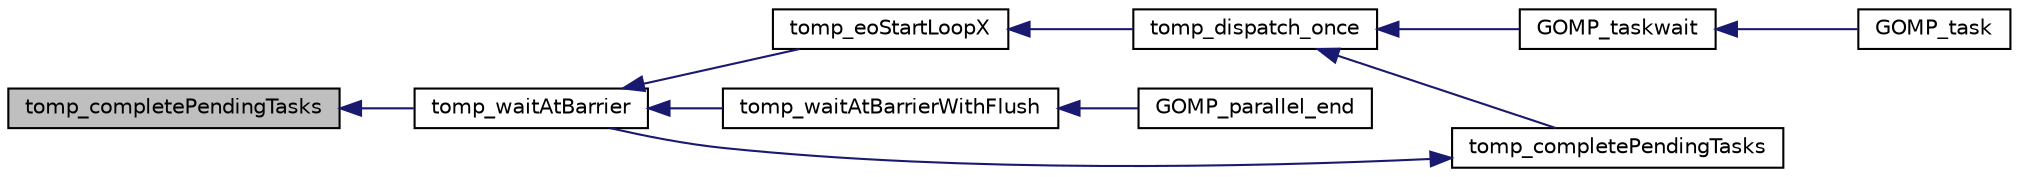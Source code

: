digraph "tomp_completePendingTasks"
{
  edge [fontname="Helvetica",fontsize="10",labelfontname="Helvetica",labelfontsize="10"];
  node [fontname="Helvetica",fontsize="10",shape=record];
  rankdir="LR";
  Node1 [label="tomp_completePendingTasks",height=0.2,width=0.4,color="black", fillcolor="grey75", style="filled", fontcolor="black"];
  Node1 -> Node2 [dir="back",color="midnightblue",fontsize="10",style="solid",fontname="Helvetica"];
  Node2 [label="tomp_waitAtBarrier",height=0.2,width=0.4,color="black", fillcolor="white", style="filled",URL="$tomp__util_8h.html#a143a5568daa6cfc24944c6951f67881c",tooltip="Wait for a certain number of threads to reach this point. "];
  Node2 -> Node3 [dir="back",color="midnightblue",fontsize="10",style="solid",fontname="Helvetica"];
  Node3 [label="tomp_eoStartLoopX",height=0.2,width=0.4,color="black", fillcolor="white", style="filled",URL="$tomp__parallel_8h.html#a9b7f1752f80c8e3ca26bc95080795a20",tooltip="Function executed by the worker cores when they pull an event from the workshare queue. "];
  Node3 -> Node4 [dir="back",color="midnightblue",fontsize="10",style="solid",fontname="Helvetica"];
  Node4 [label="tomp_dispatch_once",height=0.2,width=0.4,color="black", fillcolor="white", style="filled",URL="$tomp__init_8h.html#ae6950591d2e87e30c43306b0230749e3",tooltip="OpenMP dispatch function. "];
  Node4 -> Node5 [dir="back",color="midnightblue",fontsize="10",style="solid",fontname="Helvetica"];
  Node5 [label="tomp_completePendingTasks",height=0.2,width=0.4,color="black", fillcolor="white", style="filled",URL="$tomp__util_8h.html#a3aa28741c3c778eb6bf98fcb6a5acd64",tooltip="Complete all explicit tasks generated upto the implicit/explicit barrier. "];
  Node5 -> Node2 [dir="back",color="midnightblue",fontsize="10",style="solid",fontname="Helvetica"];
  Node4 -> Node6 [dir="back",color="midnightblue",fontsize="10",style="solid",fontname="Helvetica"];
  Node6 [label="GOMP_taskwait",height=0.2,width=0.4,color="black", fillcolor="white", style="filled",URL="$tomp__task_8c.html#a7069b5d5c98d6c70fbe7609758ccc3b7",tooltip="Called when encountering a taskwait directive. "];
  Node6 -> Node7 [dir="back",color="midnightblue",fontsize="10",style="solid",fontname="Helvetica"];
  Node7 [label="GOMP_task",height=0.2,width=0.4,color="black", fillcolor="white", style="filled",URL="$tomp__task_8c.html#a7763a811f466174ef3f35cd2b0757d5d",tooltip="Called when encountering an explicit task directive. "];
  Node2 -> Node8 [dir="back",color="midnightblue",fontsize="10",style="solid",fontname="Helvetica"];
  Node8 [label="tomp_waitAtBarrierWithFlush",height=0.2,width=0.4,color="black", fillcolor="white", style="filled",URL="$tomp__util_8h.html#ac19a6ee376c371d379f40e8dcd1d896b",tooltip="OpenMP barrier including the implicit flush. "];
  Node8 -> Node9 [dir="back",color="midnightblue",fontsize="10",style="solid",fontname="Helvetica"];
  Node9 [label="GOMP_parallel_end",height=0.2,width=0.4,color="black", fillcolor="white", style="filled",URL="$tomp__parallel_8c.html#a23499c41ade84b2dc232d2a7015a7183",tooltip="Wait for implicit/explicit tasks to complete and terminate the team. "];
}
